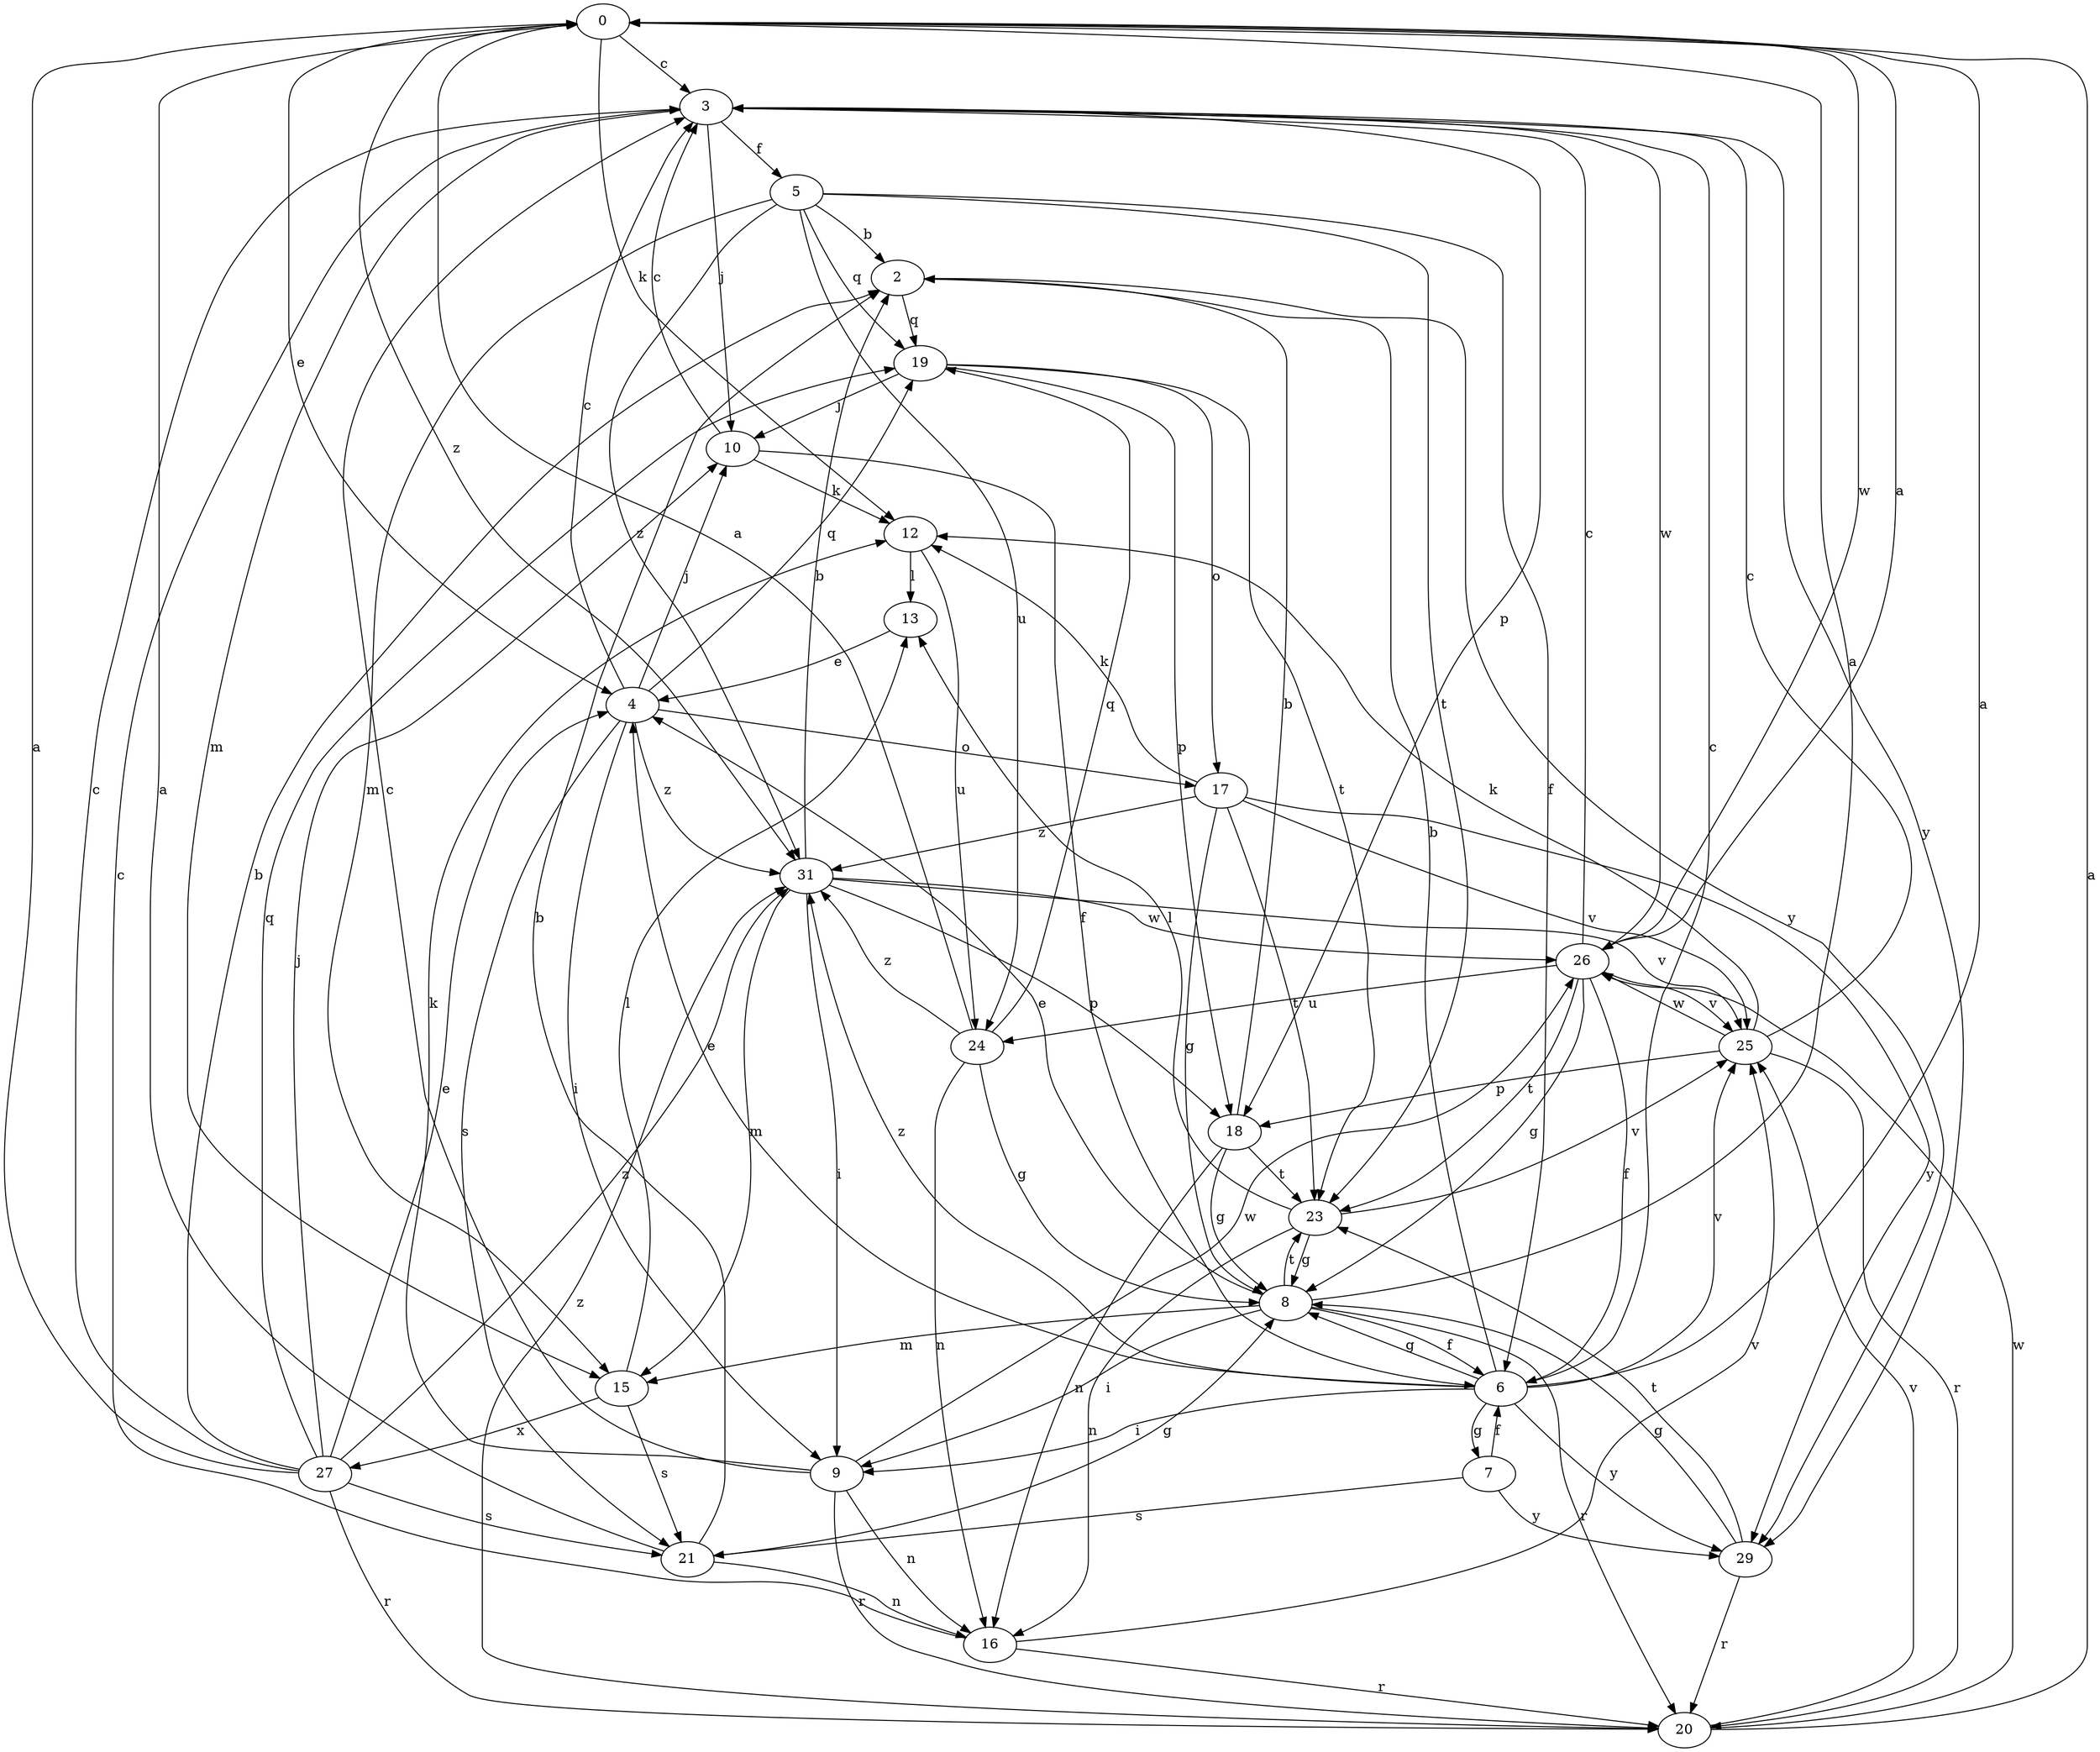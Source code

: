 strict digraph  {
0;
2;
3;
4;
5;
6;
7;
8;
9;
10;
12;
13;
15;
16;
17;
18;
19;
20;
21;
23;
24;
25;
26;
27;
29;
31;
0 -> 3  [label=c];
0 -> 4  [label=e];
0 -> 12  [label=k];
0 -> 26  [label=w];
0 -> 31  [label=z];
2 -> 19  [label=q];
2 -> 29  [label=y];
3 -> 5  [label=f];
3 -> 10  [label=j];
3 -> 15  [label=m];
3 -> 18  [label=p];
3 -> 26  [label=w];
3 -> 29  [label=y];
4 -> 3  [label=c];
4 -> 9  [label=i];
4 -> 10  [label=j];
4 -> 17  [label=o];
4 -> 19  [label=q];
4 -> 21  [label=s];
4 -> 31  [label=z];
5 -> 2  [label=b];
5 -> 6  [label=f];
5 -> 15  [label=m];
5 -> 19  [label=q];
5 -> 23  [label=t];
5 -> 24  [label=u];
5 -> 31  [label=z];
6 -> 0  [label=a];
6 -> 2  [label=b];
6 -> 3  [label=c];
6 -> 4  [label=e];
6 -> 7  [label=g];
6 -> 8  [label=g];
6 -> 9  [label=i];
6 -> 25  [label=v];
6 -> 29  [label=y];
6 -> 31  [label=z];
7 -> 6  [label=f];
7 -> 21  [label=s];
7 -> 29  [label=y];
8 -> 0  [label=a];
8 -> 4  [label=e];
8 -> 6  [label=f];
8 -> 9  [label=i];
8 -> 15  [label=m];
8 -> 20  [label=r];
8 -> 23  [label=t];
9 -> 3  [label=c];
9 -> 12  [label=k];
9 -> 16  [label=n];
9 -> 20  [label=r];
9 -> 26  [label=w];
10 -> 3  [label=c];
10 -> 6  [label=f];
10 -> 12  [label=k];
12 -> 13  [label=l];
12 -> 24  [label=u];
13 -> 4  [label=e];
15 -> 13  [label=l];
15 -> 21  [label=s];
15 -> 27  [label=x];
16 -> 3  [label=c];
16 -> 20  [label=r];
16 -> 25  [label=v];
17 -> 8  [label=g];
17 -> 12  [label=k];
17 -> 23  [label=t];
17 -> 25  [label=v];
17 -> 29  [label=y];
17 -> 31  [label=z];
18 -> 2  [label=b];
18 -> 8  [label=g];
18 -> 16  [label=n];
18 -> 23  [label=t];
19 -> 10  [label=j];
19 -> 17  [label=o];
19 -> 18  [label=p];
19 -> 23  [label=t];
20 -> 0  [label=a];
20 -> 25  [label=v];
20 -> 26  [label=w];
20 -> 31  [label=z];
21 -> 0  [label=a];
21 -> 2  [label=b];
21 -> 8  [label=g];
21 -> 16  [label=n];
23 -> 8  [label=g];
23 -> 13  [label=l];
23 -> 16  [label=n];
23 -> 25  [label=v];
24 -> 0  [label=a];
24 -> 8  [label=g];
24 -> 16  [label=n];
24 -> 19  [label=q];
24 -> 31  [label=z];
25 -> 3  [label=c];
25 -> 12  [label=k];
25 -> 18  [label=p];
25 -> 20  [label=r];
25 -> 26  [label=w];
26 -> 0  [label=a];
26 -> 3  [label=c];
26 -> 6  [label=f];
26 -> 8  [label=g];
26 -> 23  [label=t];
26 -> 24  [label=u];
26 -> 25  [label=v];
27 -> 0  [label=a];
27 -> 2  [label=b];
27 -> 3  [label=c];
27 -> 4  [label=e];
27 -> 10  [label=j];
27 -> 19  [label=q];
27 -> 20  [label=r];
27 -> 21  [label=s];
27 -> 31  [label=z];
29 -> 8  [label=g];
29 -> 20  [label=r];
29 -> 23  [label=t];
31 -> 2  [label=b];
31 -> 9  [label=i];
31 -> 15  [label=m];
31 -> 18  [label=p];
31 -> 25  [label=v];
31 -> 26  [label=w];
}
